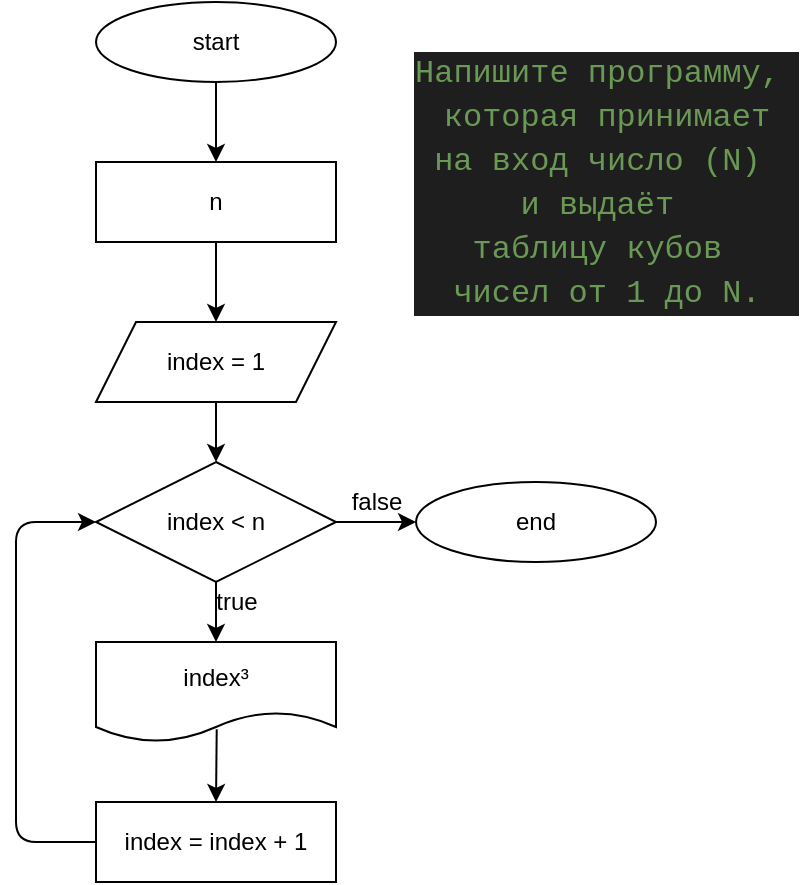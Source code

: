 <mxfile>
    <diagram id="hZAU-RvxWQN5o6zg_8yi" name="Страница 1">
        <mxGraphModel dx="764" dy="574" grid="1" gridSize="10" guides="1" tooltips="1" connect="1" arrows="1" fold="1" page="1" pageScale="1" pageWidth="827" pageHeight="1169" math="0" shadow="0">
            <root>
                <mxCell id="ZwNKLBIC_Av6bE0C3uuk-0"/>
                <mxCell id="ZwNKLBIC_Av6bE0C3uuk-1" parent="ZwNKLBIC_Av6bE0C3uuk-0"/>
                <mxCell id="7XdFP3y9f-zVWF4GXZ2K-0" value="&lt;div style=&quot;color: rgb(212 , 212 , 212) ; background-color: rgb(30 , 30 , 30) ; font-family: &amp;#34;consolas&amp;#34; , &amp;#34;courier new&amp;#34; , monospace ; font-size: 16px ; line-height: 22px&quot;&gt;&lt;div&gt;&lt;span style=&quot;color: #6a9955&quot;&gt;Напишите программу,&amp;nbsp;&lt;/span&gt;&lt;/div&gt;&lt;div&gt;&lt;span style=&quot;color: #6a9955&quot;&gt;которая принимает&lt;/span&gt;&lt;/div&gt;&lt;div&gt;&lt;span style=&quot;color: #6a9955&quot;&gt;на вход&amp;nbsp;&lt;/span&gt;&lt;span style=&quot;color: rgb(106 , 153 , 85)&quot;&gt;число (N)&amp;nbsp;&lt;/span&gt;&lt;/div&gt;&lt;div&gt;&lt;span style=&quot;color: rgb(106 , 153 , 85)&quot;&gt;и выдаёт&amp;nbsp;&lt;/span&gt;&lt;/div&gt;&lt;div&gt;&lt;span style=&quot;color: #6a9955&quot;&gt;таблицу кубов&amp;nbsp;&lt;/span&gt;&lt;/div&gt;&lt;div&gt;&lt;span style=&quot;color: #6a9955&quot;&gt;чисел от 1 до N.&lt;/span&gt;&lt;/div&gt;&lt;/div&gt;" style="text;html=1;align=center;verticalAlign=middle;resizable=0;points=[];autosize=1;strokeColor=none;fillColor=none;" vertex="1" parent="ZwNKLBIC_Av6bE0C3uuk-1">
                    <mxGeometry x="240" y="60" width="190" height="140" as="geometry"/>
                </mxCell>
                <mxCell id="7XdFP3y9f-zVWF4GXZ2K-8" style="edgeStyle=none;html=1;exitX=0.5;exitY=1;exitDx=0;exitDy=0;entryX=0.5;entryY=0;entryDx=0;entryDy=0;" edge="1" parent="ZwNKLBIC_Av6bE0C3uuk-1" source="7XdFP3y9f-zVWF4GXZ2K-1" target="7XdFP3y9f-zVWF4GXZ2K-3">
                    <mxGeometry relative="1" as="geometry"/>
                </mxCell>
                <mxCell id="7XdFP3y9f-zVWF4GXZ2K-1" value="start" style="ellipse;whiteSpace=wrap;html=1;" vertex="1" parent="ZwNKLBIC_Av6bE0C3uuk-1">
                    <mxGeometry x="80" y="40" width="120" height="40" as="geometry"/>
                </mxCell>
                <mxCell id="7XdFP3y9f-zVWF4GXZ2K-18" style="edgeStyle=none;html=1;exitX=0.5;exitY=1;exitDx=0;exitDy=0;entryX=0.5;entryY=0;entryDx=0;entryDy=0;" edge="1" parent="ZwNKLBIC_Av6bE0C3uuk-1" source="7XdFP3y9f-zVWF4GXZ2K-2" target="7XdFP3y9f-zVWF4GXZ2K-4">
                    <mxGeometry relative="1" as="geometry"/>
                </mxCell>
                <mxCell id="7XdFP3y9f-zVWF4GXZ2K-2" value="index = 1" style="shape=parallelogram;perimeter=parallelogramPerimeter;whiteSpace=wrap;html=1;fixedSize=1;" vertex="1" parent="ZwNKLBIC_Av6bE0C3uuk-1">
                    <mxGeometry x="80" y="200" width="120" height="40" as="geometry"/>
                </mxCell>
                <mxCell id="7XdFP3y9f-zVWF4GXZ2K-9" style="edgeStyle=none;html=1;exitX=0.5;exitY=1;exitDx=0;exitDy=0;entryX=0.5;entryY=0;entryDx=0;entryDy=0;" edge="1" parent="ZwNKLBIC_Av6bE0C3uuk-1" source="7XdFP3y9f-zVWF4GXZ2K-3" target="7XdFP3y9f-zVWF4GXZ2K-2">
                    <mxGeometry relative="1" as="geometry"/>
                </mxCell>
                <mxCell id="7XdFP3y9f-zVWF4GXZ2K-3" value="n" style="rounded=0;whiteSpace=wrap;html=1;" vertex="1" parent="ZwNKLBIC_Av6bE0C3uuk-1">
                    <mxGeometry x="80" y="120" width="120" height="40" as="geometry"/>
                </mxCell>
                <mxCell id="7XdFP3y9f-zVWF4GXZ2K-19" style="edgeStyle=none;html=1;exitX=0.5;exitY=1;exitDx=0;exitDy=0;entryX=0.5;entryY=0;entryDx=0;entryDy=0;" edge="1" parent="ZwNKLBIC_Av6bE0C3uuk-1" source="7XdFP3y9f-zVWF4GXZ2K-4" target="7XdFP3y9f-zVWF4GXZ2K-6">
                    <mxGeometry relative="1" as="geometry"/>
                </mxCell>
                <mxCell id="7XdFP3y9f-zVWF4GXZ2K-22" style="edgeStyle=none;html=1;exitX=1;exitY=0.5;exitDx=0;exitDy=0;entryX=0;entryY=0.5;entryDx=0;entryDy=0;" edge="1" parent="ZwNKLBIC_Av6bE0C3uuk-1" source="7XdFP3y9f-zVWF4GXZ2K-4" target="7XdFP3y9f-zVWF4GXZ2K-7">
                    <mxGeometry relative="1" as="geometry"/>
                </mxCell>
                <mxCell id="7XdFP3y9f-zVWF4GXZ2K-4" value="index &amp;lt; n" style="rhombus;whiteSpace=wrap;html=1;" vertex="1" parent="ZwNKLBIC_Av6bE0C3uuk-1">
                    <mxGeometry x="80" y="270" width="120" height="60" as="geometry"/>
                </mxCell>
                <mxCell id="7XdFP3y9f-zVWF4GXZ2K-21" style="edgeStyle=none;html=1;exitX=0;exitY=0.5;exitDx=0;exitDy=0;entryX=0;entryY=0.5;entryDx=0;entryDy=0;" edge="1" parent="ZwNKLBIC_Av6bE0C3uuk-1" source="7XdFP3y9f-zVWF4GXZ2K-5" target="7XdFP3y9f-zVWF4GXZ2K-4">
                    <mxGeometry relative="1" as="geometry">
                        <Array as="points">
                            <mxPoint x="40" y="460"/>
                            <mxPoint x="40" y="380"/>
                            <mxPoint x="40" y="300"/>
                        </Array>
                    </mxGeometry>
                </mxCell>
                <mxCell id="7XdFP3y9f-zVWF4GXZ2K-5" value="index = index + 1" style="rounded=0;whiteSpace=wrap;html=1;" vertex="1" parent="ZwNKLBIC_Av6bE0C3uuk-1">
                    <mxGeometry x="80" y="440" width="120" height="40" as="geometry"/>
                </mxCell>
                <mxCell id="7XdFP3y9f-zVWF4GXZ2K-20" style="edgeStyle=none;html=1;exitX=0.503;exitY=0.872;exitDx=0;exitDy=0;entryX=0.5;entryY=0;entryDx=0;entryDy=0;exitPerimeter=0;" edge="1" parent="ZwNKLBIC_Av6bE0C3uuk-1" source="7XdFP3y9f-zVWF4GXZ2K-6" target="7XdFP3y9f-zVWF4GXZ2K-5">
                    <mxGeometry relative="1" as="geometry"/>
                </mxCell>
                <mxCell id="7XdFP3y9f-zVWF4GXZ2K-6" value="index³" style="shape=document;whiteSpace=wrap;html=1;boundedLbl=1;" vertex="1" parent="ZwNKLBIC_Av6bE0C3uuk-1">
                    <mxGeometry x="80" y="360" width="120" height="50" as="geometry"/>
                </mxCell>
                <mxCell id="7XdFP3y9f-zVWF4GXZ2K-7" value="end" style="ellipse;whiteSpace=wrap;html=1;" vertex="1" parent="ZwNKLBIC_Av6bE0C3uuk-1">
                    <mxGeometry x="240" y="280" width="120" height="40" as="geometry"/>
                </mxCell>
                <mxCell id="7XdFP3y9f-zVWF4GXZ2K-23" value="true" style="text;html=1;align=center;verticalAlign=middle;resizable=0;points=[];autosize=1;strokeColor=none;fillColor=none;" vertex="1" parent="ZwNKLBIC_Av6bE0C3uuk-1">
                    <mxGeometry x="130" y="330" width="40" height="20" as="geometry"/>
                </mxCell>
                <mxCell id="7XdFP3y9f-zVWF4GXZ2K-24" value="false" style="text;html=1;align=center;verticalAlign=middle;resizable=0;points=[];autosize=1;strokeColor=none;fillColor=none;" vertex="1" parent="ZwNKLBIC_Av6bE0C3uuk-1">
                    <mxGeometry x="200" y="280" width="40" height="20" as="geometry"/>
                </mxCell>
            </root>
        </mxGraphModel>
    </diagram>
</mxfile>
